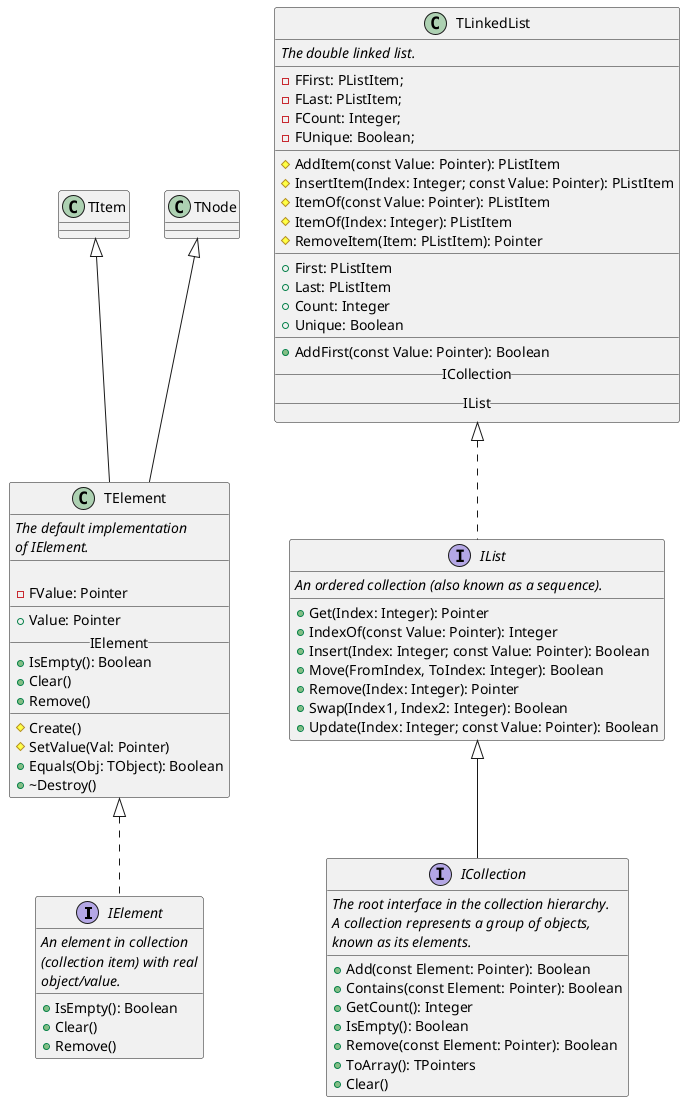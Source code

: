 @startuml

interface IElement {
    <i>An element in collection</i>
    <i>(collection item) with real</i>
    <i>object/value.</i>
    __
    +{method} IsEmpty(): Boolean
    +{method} Clear()
    +{method} Remove()
}

class TElement {
    <i>The default implementation</i>
    <i>of IElement.</i>
    __

    - FValue: Pointer
    __
    +{field} Value: Pointer
    __IElement__
    +{method} IsEmpty(): Boolean
    +{method} Clear()
    +{method} Remove()
    __
    #{method} Create()
    #{method} SetValue(Val: Pointer)
    +{method} Equals(Obj: TObject): Boolean
    +{method} \~Destroy()
}
TElement <|.. IElement

class TItem
TItem <|-- TElement

class TNode
TNode  <|-- TElement

interface ICollection {
    <i>The root interface in the collection hierarchy.</i>
    <i>A collection represents a group of objects,</i>
    <i>known as its elements.</i>
    __
    +{method} Add(const Element: Pointer): Boolean
    +{method} Contains(const Element: Pointer): Boolean
    +{method} GetCount(): Integer
    +{method} IsEmpty(): Boolean
    +{method} Remove(const Element: Pointer): Boolean
    +{method} ToArray(): TPointers
    +{method} Clear()
}

interface IList {
    <i>An ordered collection (also known as a sequence).</i>
    __
    +{method} Get(Index: Integer): Pointer
    +{method} IndexOf(const Value: Pointer): Integer
    +{method} Insert(Index: Integer; const Value: Pointer): Boolean
    +{method} Move(FromIndex, ToIndex: Integer): Boolean
    +{method} Remove(Index: Integer): Pointer
    +{method} Swap(Index1, Index2: Integer): Boolean
    +{method} Update(Index: Integer; const Value: Pointer): Boolean
}
IList <|-- ICollection

class TLinkedList {
    <i>The double linked list.</i>
    __
    - FFirst: PListItem;
    - FLast: PListItem;
    - FCount: Integer;
    - FUnique: Boolean;
    __
    #{method} AddItem(const Value: Pointer): PListItem
    #{method} InsertItem(Index: Integer; const Value: Pointer): PListItem
    #{method} ItemOf(const Value: Pointer): PListItem
    #{method} ItemOf(Index: Integer): PListItem
    #{method} RemoveItem(Item: PListItem): Pointer
    __
    +{field} First: PListItem
    +{field} Last: PListItem
    +{field} Count: Integer
    +{field} Unique: Boolean
    __
    +{method} AddFirst(const Value: Pointer): Boolean
    __ICollection__
    __IList__
}
TLinkedList <|.. IList

@endtuml
